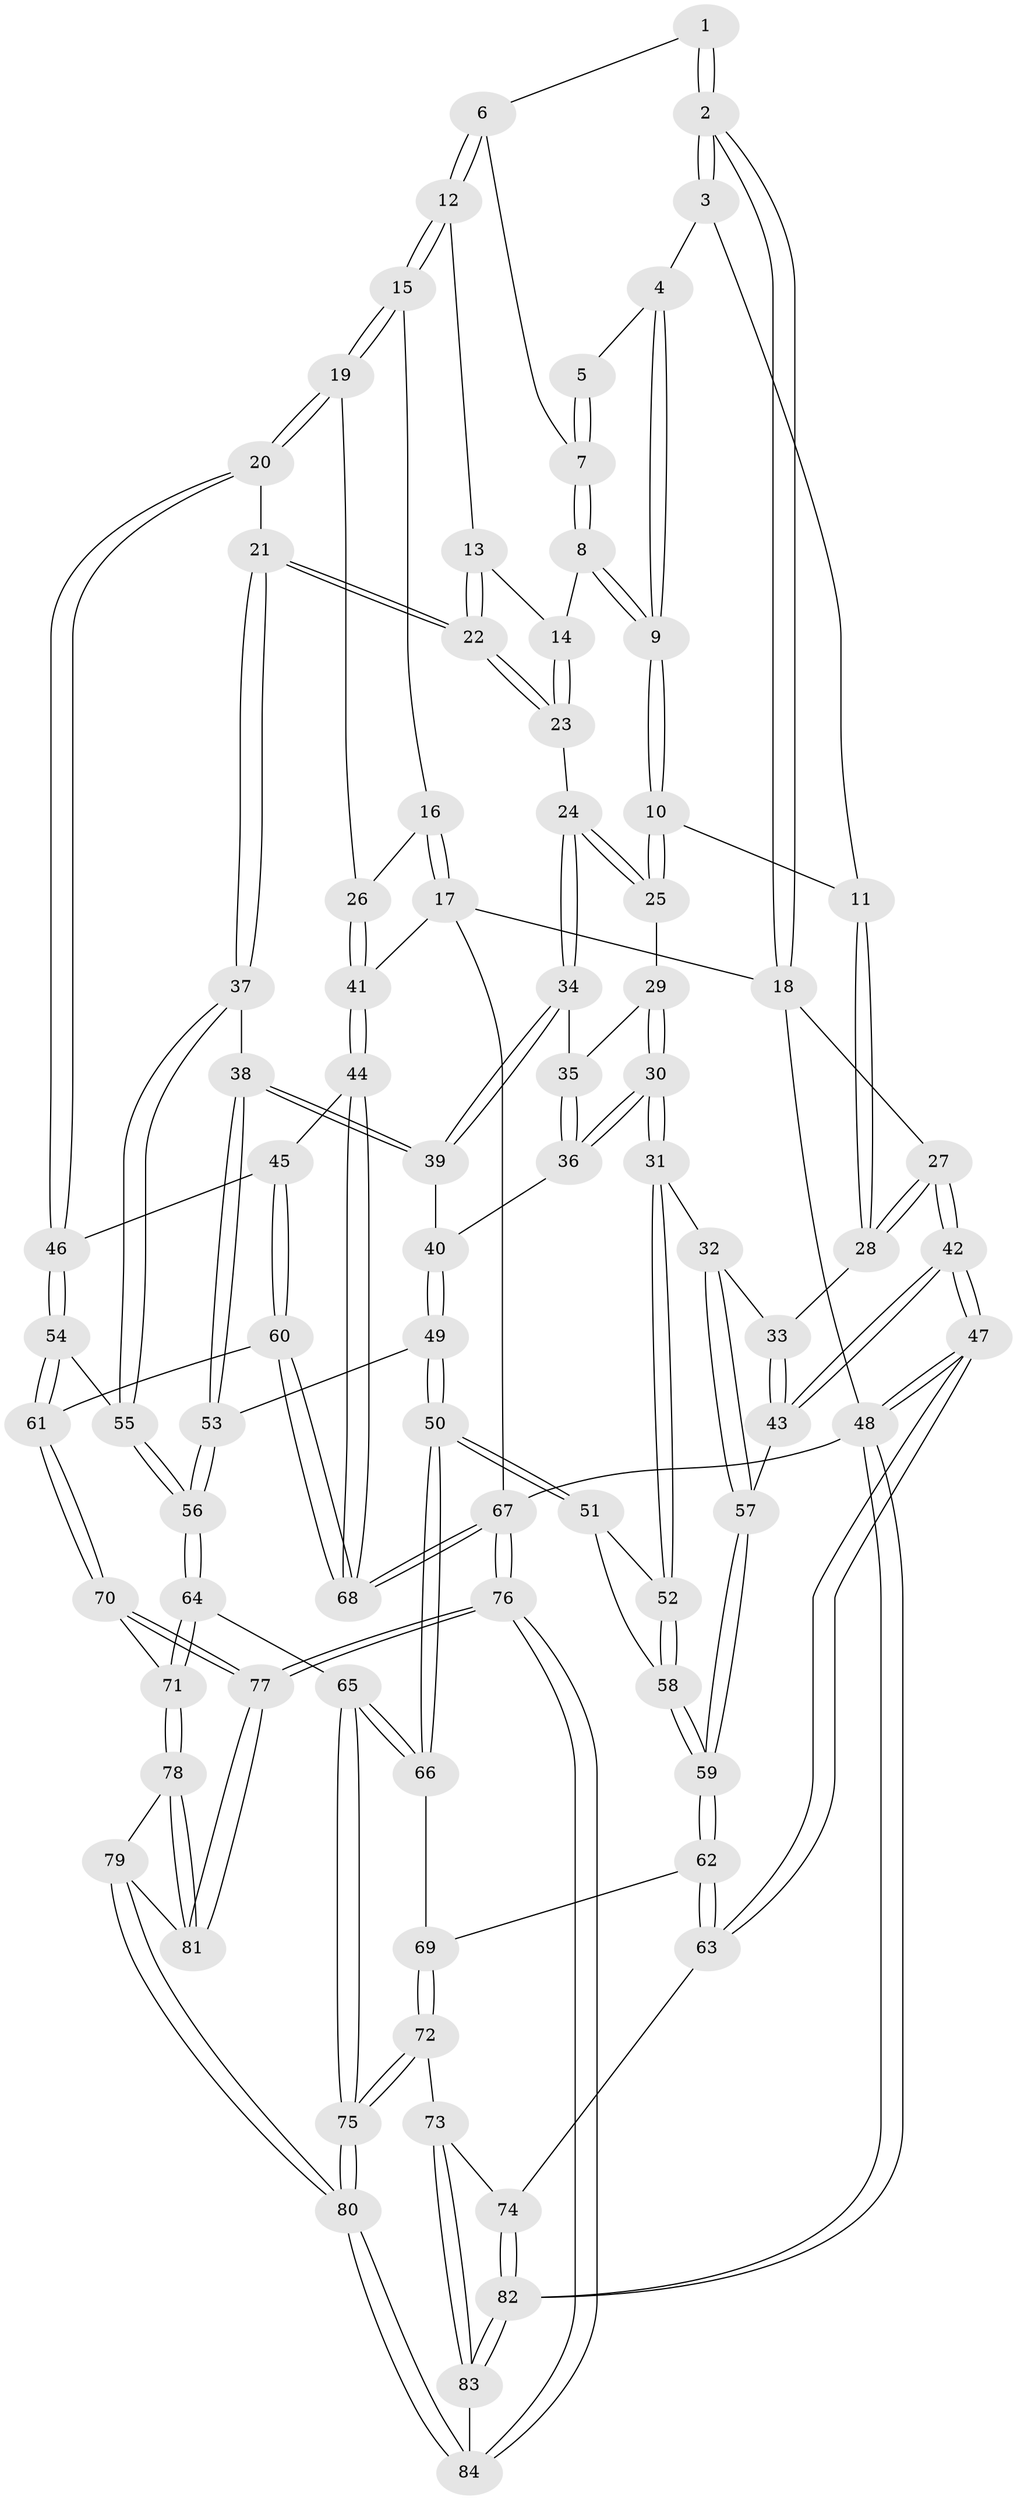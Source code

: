 // Generated by graph-tools (version 1.1) at 2025/51/03/09/25 03:51:00]
// undirected, 84 vertices, 207 edges
graph export_dot {
graph [start="1"]
  node [color=gray90,style=filled];
  1 [pos="+0.4948868354344523+0"];
  2 [pos="+0+0"];
  3 [pos="+0.35750441780741476+0.0681175821701689"];
  4 [pos="+0.4461150264755008+0.059657166937541174"];
  5 [pos="+0.4852732371408544+0"];
  6 [pos="+0.9447794113987859+0"];
  7 [pos="+0.5882762521840847+0.08502070041565937"];
  8 [pos="+0.5839734994215607+0.12876894408795206"];
  9 [pos="+0.4821727385035975+0.15584163024108474"];
  10 [pos="+0.45707864583267666+0.1980195141251129"];
  11 [pos="+0.35287620350642734+0.19878499845414577"];
  12 [pos="+0.9729476222917305+0"];
  13 [pos="+0.8826758157522818+0"];
  14 [pos="+0.6114491496442601+0.15718953568814223"];
  15 [pos="+1+0"];
  16 [pos="+1+0"];
  17 [pos="+1+0"];
  18 [pos="+0+0"];
  19 [pos="+0.8254263299473408+0.33548390924386884"];
  20 [pos="+0.784434270882996+0.35477213853282835"];
  21 [pos="+0.7817543580624804+0.3535399345243394"];
  22 [pos="+0.7144767845343136+0.24990836895278837"];
  23 [pos="+0.6759610413377722+0.23875965593126589"];
  24 [pos="+0.5631432083518416+0.2808903103234047"];
  25 [pos="+0.4842090953449101+0.25086964553417274"];
  26 [pos="+0.8980012825873804+0.3161846524730463"];
  27 [pos="+0+0"];
  28 [pos="+0.30282209671202903+0.23233693255666427"];
  29 [pos="+0.454667657210549+0.30256350226038875"];
  30 [pos="+0.32879218071944133+0.40109042487747143"];
  31 [pos="+0.3231651066843272+0.4023626421335729"];
  32 [pos="+0.3214449644899883+0.4008984664869873"];
  33 [pos="+0.3028018303813045+0.32179906531303515"];
  34 [pos="+0.551958647941772+0.3355935996135953"];
  35 [pos="+0.4844846859282902+0.33935792235736284"];
  36 [pos="+0.49529411832122794+0.42018893796575846"];
  37 [pos="+0.6283681203500678+0.4447899712325498"];
  38 [pos="+0.561660439080425+0.4329134041466822"];
  39 [pos="+0.552145800170798+0.4274817327871769"];
  40 [pos="+0.5198750069011767+0.4289553571291874"];
  41 [pos="+1+0.35732213522723216"];
  42 [pos="+0+0.22409765260347586"];
  43 [pos="+0+0.23849366061980196"];
  44 [pos="+1+0.5420173444841554"];
  45 [pos="+0.8234625557896147+0.4450932262484194"];
  46 [pos="+0.8190690758979711+0.4404188076302741"];
  47 [pos="+0+0.7047541484330243"];
  48 [pos="+0+1"];
  49 [pos="+0.4495633288453163+0.5532171463039308"];
  50 [pos="+0.39001208931593506+0.5696712494826723"];
  51 [pos="+0.3844261354108247+0.5613011236509525"];
  52 [pos="+0.3264578267402057+0.4311938146787556"];
  53 [pos="+0.5275982329467294+0.5662694485317227"];
  54 [pos="+0.6937125390662303+0.6065811209604629"];
  55 [pos="+0.6424151351274956+0.5980897006318907"];
  56 [pos="+0.5945867810889316+0.6260856719312841"];
  57 [pos="+0.10969228069438997+0.43020105076126164"];
  58 [pos="+0.19863733928946736+0.5900074761009567"];
  59 [pos="+0.14369725406112632+0.6338015738466444"];
  60 [pos="+0.8893366264148591+0.7027610027340441"];
  61 [pos="+0.798341404046129+0.7021414063636334"];
  62 [pos="+0.14297854177301492+0.6367684339340035"];
  63 [pos="+0+0.7224355702142737"];
  64 [pos="+0.5409530201717828+0.7408087410281708"];
  65 [pos="+0.483509541182979+0.7484763377137883"];
  66 [pos="+0.38642646270482284+0.6124043630697952"];
  67 [pos="+1+1"];
  68 [pos="+1+0.8771897885050816"];
  69 [pos="+0.2358038011194762+0.7034781202942842"];
  70 [pos="+0.6665263729028583+0.8105043364603672"];
  71 [pos="+0.6181305391916345+0.8018242920143795"];
  72 [pos="+0.27336891465904845+0.8151804467830831"];
  73 [pos="+0.22948981849857997+0.8506002175973301"];
  74 [pos="+0.06587456568595719+0.8410770751331069"];
  75 [pos="+0.3872988313220833+0.8510295224471854"];
  76 [pos="+0.9777901860267337+1"];
  77 [pos="+0.8803926584732544+1"];
  78 [pos="+0.5906916787103795+0.8687408815897566"];
  79 [pos="+0.5537897798546303+0.9307273322808328"];
  80 [pos="+0.4255903400485905+0.9906591455247566"];
  81 [pos="+0.6656879786355723+0.9997865806435452"];
  82 [pos="+0.10516030556061687+1"];
  83 [pos="+0.11143700902960141+1"];
  84 [pos="+0.3972495352392183+1"];
  1 -- 2;
  1 -- 2;
  1 -- 6;
  2 -- 3;
  2 -- 3;
  2 -- 18;
  2 -- 18;
  3 -- 4;
  3 -- 11;
  4 -- 5;
  4 -- 9;
  4 -- 9;
  5 -- 7;
  5 -- 7;
  6 -- 7;
  6 -- 12;
  6 -- 12;
  7 -- 8;
  7 -- 8;
  8 -- 9;
  8 -- 9;
  8 -- 14;
  9 -- 10;
  9 -- 10;
  10 -- 11;
  10 -- 25;
  10 -- 25;
  11 -- 28;
  11 -- 28;
  12 -- 13;
  12 -- 15;
  12 -- 15;
  13 -- 14;
  13 -- 22;
  13 -- 22;
  14 -- 23;
  14 -- 23;
  15 -- 16;
  15 -- 19;
  15 -- 19;
  16 -- 17;
  16 -- 17;
  16 -- 26;
  17 -- 18;
  17 -- 41;
  17 -- 67;
  18 -- 27;
  18 -- 48;
  19 -- 20;
  19 -- 20;
  19 -- 26;
  20 -- 21;
  20 -- 46;
  20 -- 46;
  21 -- 22;
  21 -- 22;
  21 -- 37;
  21 -- 37;
  22 -- 23;
  22 -- 23;
  23 -- 24;
  24 -- 25;
  24 -- 25;
  24 -- 34;
  24 -- 34;
  25 -- 29;
  26 -- 41;
  26 -- 41;
  27 -- 28;
  27 -- 28;
  27 -- 42;
  27 -- 42;
  28 -- 33;
  29 -- 30;
  29 -- 30;
  29 -- 35;
  30 -- 31;
  30 -- 31;
  30 -- 36;
  30 -- 36;
  31 -- 32;
  31 -- 52;
  31 -- 52;
  32 -- 33;
  32 -- 57;
  32 -- 57;
  33 -- 43;
  33 -- 43;
  34 -- 35;
  34 -- 39;
  34 -- 39;
  35 -- 36;
  35 -- 36;
  36 -- 40;
  37 -- 38;
  37 -- 55;
  37 -- 55;
  38 -- 39;
  38 -- 39;
  38 -- 53;
  38 -- 53;
  39 -- 40;
  40 -- 49;
  40 -- 49;
  41 -- 44;
  41 -- 44;
  42 -- 43;
  42 -- 43;
  42 -- 47;
  42 -- 47;
  43 -- 57;
  44 -- 45;
  44 -- 68;
  44 -- 68;
  45 -- 46;
  45 -- 60;
  45 -- 60;
  46 -- 54;
  46 -- 54;
  47 -- 48;
  47 -- 48;
  47 -- 63;
  47 -- 63;
  48 -- 82;
  48 -- 82;
  48 -- 67;
  49 -- 50;
  49 -- 50;
  49 -- 53;
  50 -- 51;
  50 -- 51;
  50 -- 66;
  50 -- 66;
  51 -- 52;
  51 -- 58;
  52 -- 58;
  52 -- 58;
  53 -- 56;
  53 -- 56;
  54 -- 55;
  54 -- 61;
  54 -- 61;
  55 -- 56;
  55 -- 56;
  56 -- 64;
  56 -- 64;
  57 -- 59;
  57 -- 59;
  58 -- 59;
  58 -- 59;
  59 -- 62;
  59 -- 62;
  60 -- 61;
  60 -- 68;
  60 -- 68;
  61 -- 70;
  61 -- 70;
  62 -- 63;
  62 -- 63;
  62 -- 69;
  63 -- 74;
  64 -- 65;
  64 -- 71;
  64 -- 71;
  65 -- 66;
  65 -- 66;
  65 -- 75;
  65 -- 75;
  66 -- 69;
  67 -- 68;
  67 -- 68;
  67 -- 76;
  67 -- 76;
  69 -- 72;
  69 -- 72;
  70 -- 71;
  70 -- 77;
  70 -- 77;
  71 -- 78;
  71 -- 78;
  72 -- 73;
  72 -- 75;
  72 -- 75;
  73 -- 74;
  73 -- 83;
  73 -- 83;
  74 -- 82;
  74 -- 82;
  75 -- 80;
  75 -- 80;
  76 -- 77;
  76 -- 77;
  76 -- 84;
  76 -- 84;
  77 -- 81;
  77 -- 81;
  78 -- 79;
  78 -- 81;
  78 -- 81;
  79 -- 80;
  79 -- 80;
  79 -- 81;
  80 -- 84;
  80 -- 84;
  82 -- 83;
  82 -- 83;
  83 -- 84;
}
